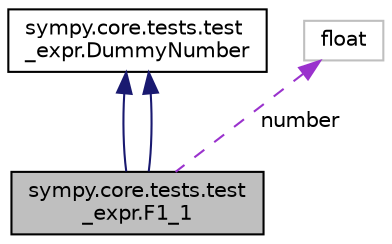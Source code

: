 digraph "sympy.core.tests.test_expr.F1_1"
{
 // LATEX_PDF_SIZE
  edge [fontname="Helvetica",fontsize="10",labelfontname="Helvetica",labelfontsize="10"];
  node [fontname="Helvetica",fontsize="10",shape=record];
  Node1 [label="sympy.core.tests.test\l_expr.F1_1",height=0.2,width=0.4,color="black", fillcolor="grey75", style="filled", fontcolor="black",tooltip=" "];
  Node2 -> Node1 [dir="back",color="midnightblue",fontsize="10",style="solid",fontname="Helvetica"];
  Node2 [label="sympy.core.tests.test\l_expr.DummyNumber",height=0.2,width=0.4,color="black", fillcolor="white", style="filled",URL="$classsympy_1_1core_1_1tests_1_1test__expr_1_1DummyNumber.html",tooltip=" "];
  Node2 -> Node1 [dir="back",color="midnightblue",fontsize="10",style="solid",fontname="Helvetica"];
  Node3 -> Node1 [dir="back",color="darkorchid3",fontsize="10",style="dashed",label=" number" ,fontname="Helvetica"];
  Node3 [label="float",height=0.2,width=0.4,color="grey75", fillcolor="white", style="filled",tooltip=" "];
}
